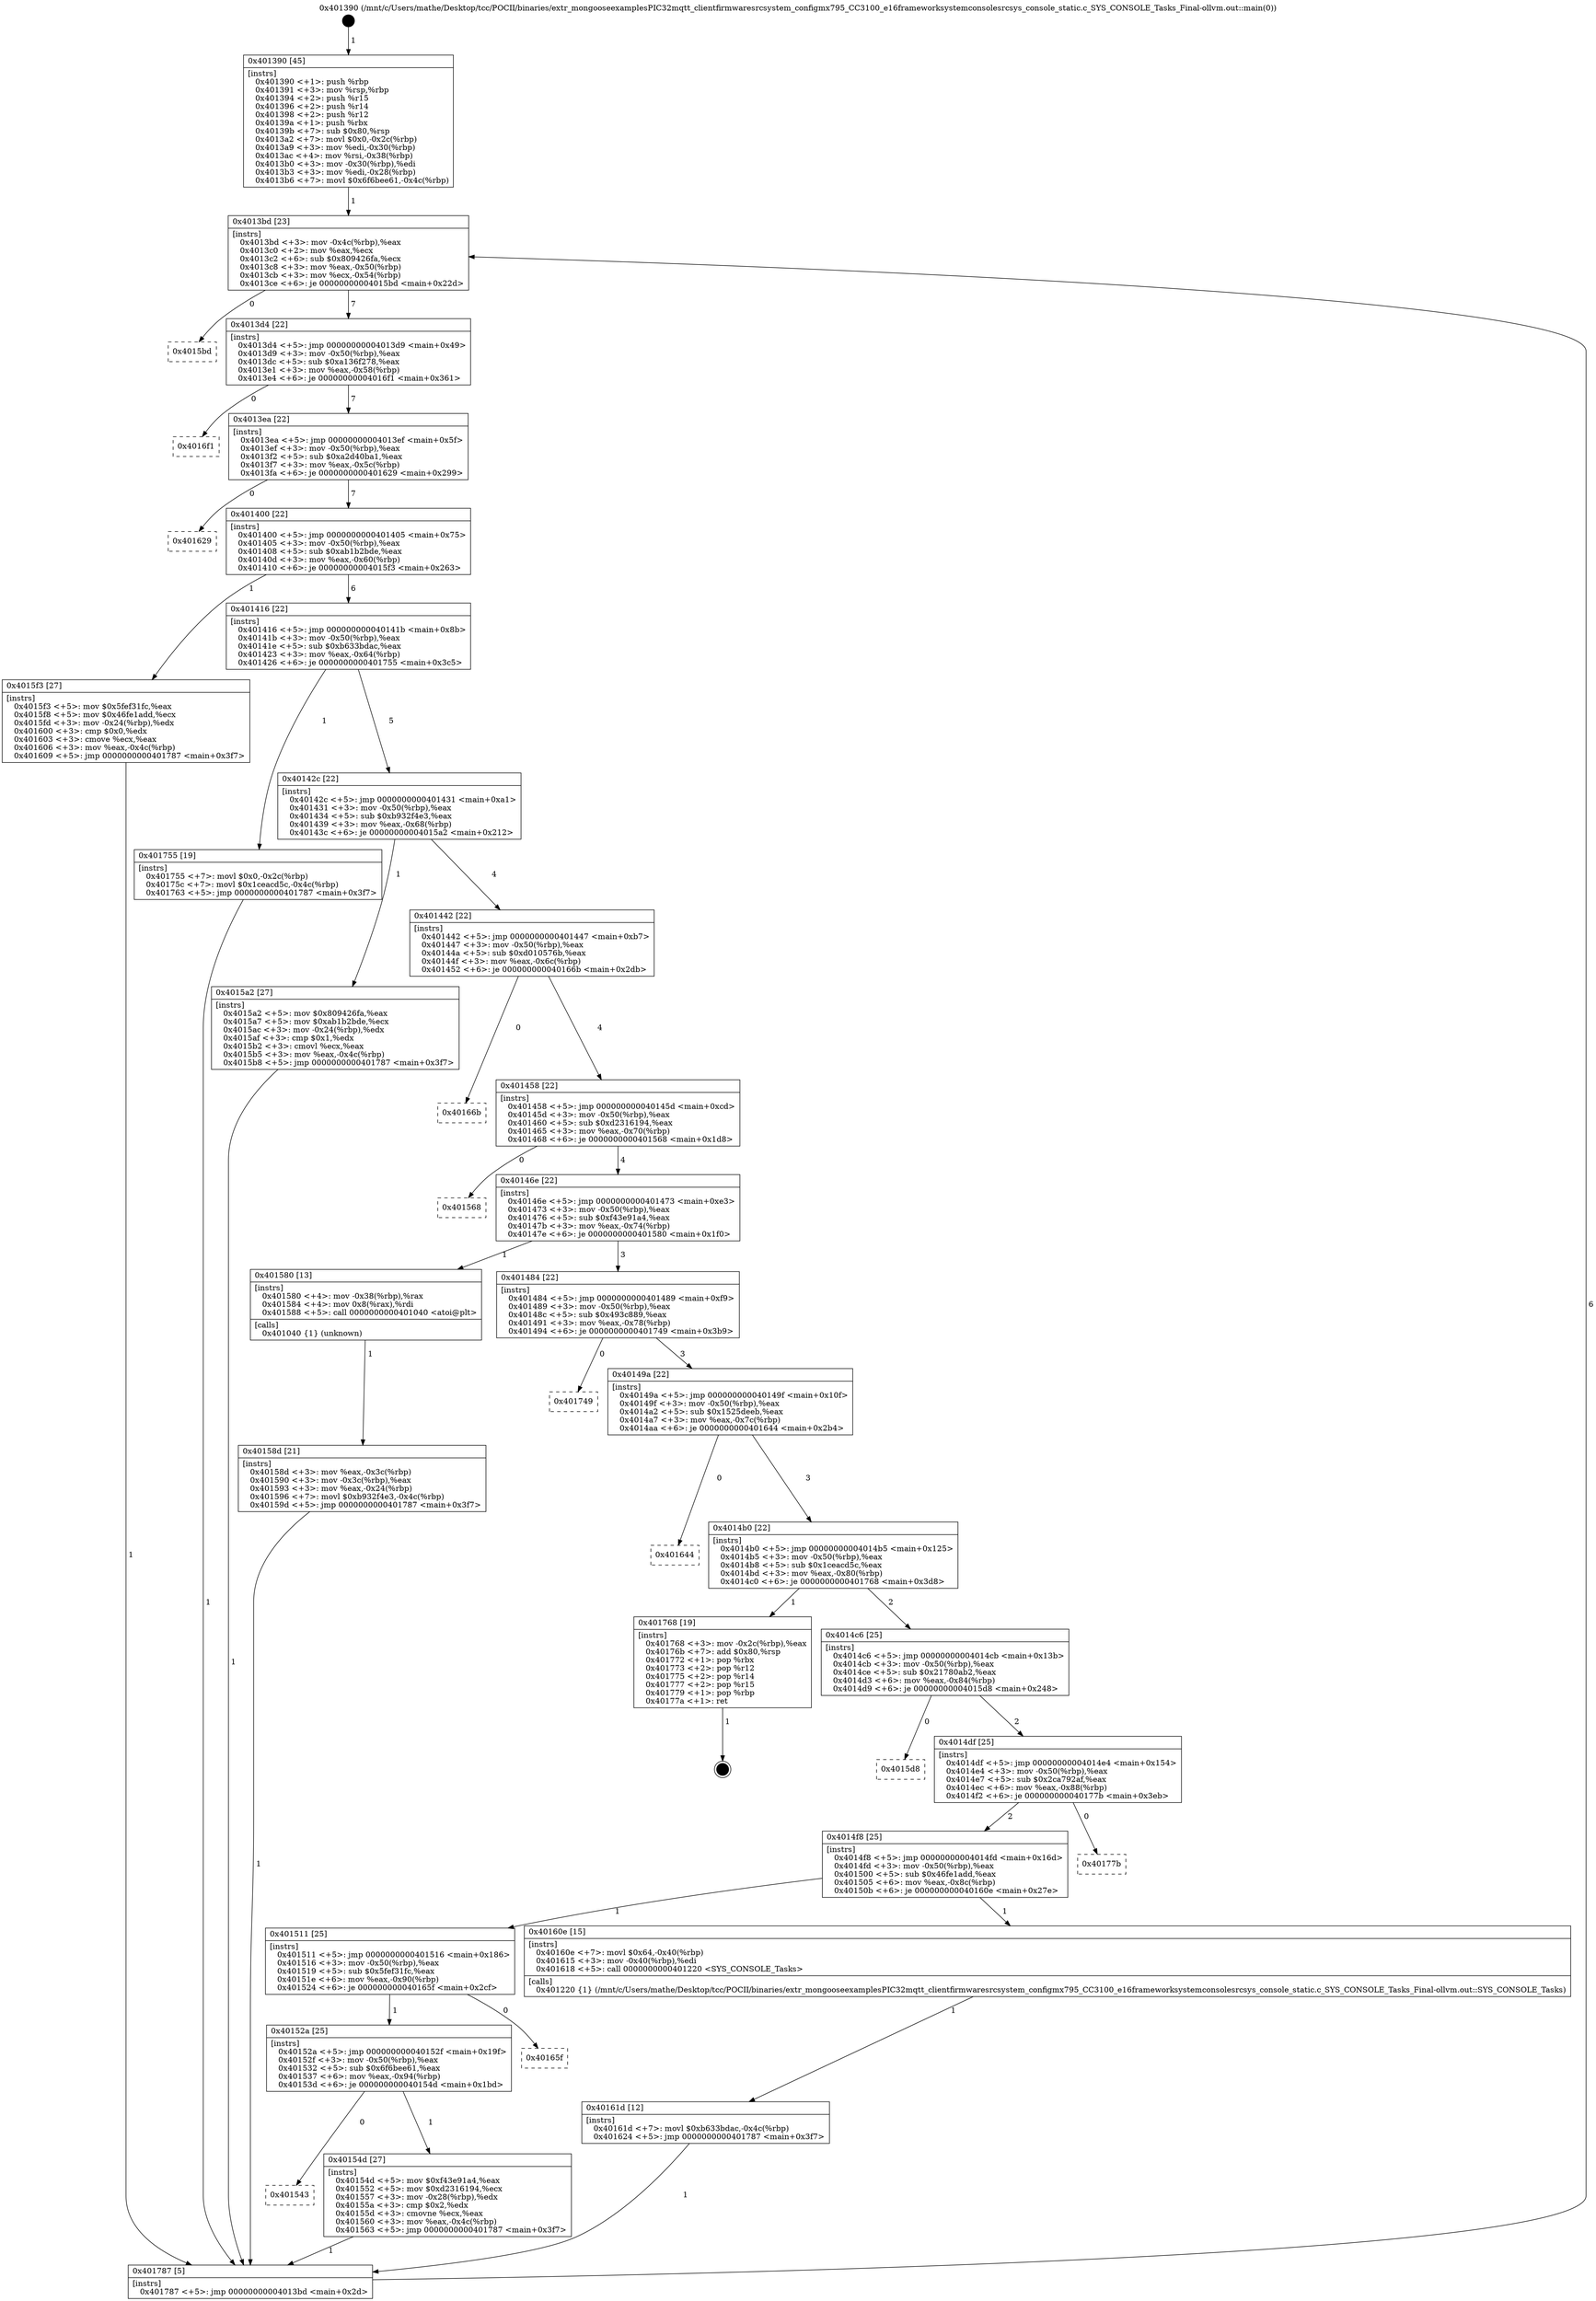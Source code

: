 digraph "0x401390" {
  label = "0x401390 (/mnt/c/Users/mathe/Desktop/tcc/POCII/binaries/extr_mongooseexamplesPIC32mqtt_clientfirmwaresrcsystem_configmx795_CC3100_e16frameworksystemconsolesrcsys_console_static.c_SYS_CONSOLE_Tasks_Final-ollvm.out::main(0))"
  labelloc = "t"
  node[shape=record]

  Entry [label="",width=0.3,height=0.3,shape=circle,fillcolor=black,style=filled]
  "0x4013bd" [label="{
     0x4013bd [23]\l
     | [instrs]\l
     &nbsp;&nbsp;0x4013bd \<+3\>: mov -0x4c(%rbp),%eax\l
     &nbsp;&nbsp;0x4013c0 \<+2\>: mov %eax,%ecx\l
     &nbsp;&nbsp;0x4013c2 \<+6\>: sub $0x809426fa,%ecx\l
     &nbsp;&nbsp;0x4013c8 \<+3\>: mov %eax,-0x50(%rbp)\l
     &nbsp;&nbsp;0x4013cb \<+3\>: mov %ecx,-0x54(%rbp)\l
     &nbsp;&nbsp;0x4013ce \<+6\>: je 00000000004015bd \<main+0x22d\>\l
  }"]
  "0x4015bd" [label="{
     0x4015bd\l
  }", style=dashed]
  "0x4013d4" [label="{
     0x4013d4 [22]\l
     | [instrs]\l
     &nbsp;&nbsp;0x4013d4 \<+5\>: jmp 00000000004013d9 \<main+0x49\>\l
     &nbsp;&nbsp;0x4013d9 \<+3\>: mov -0x50(%rbp),%eax\l
     &nbsp;&nbsp;0x4013dc \<+5\>: sub $0xa136f278,%eax\l
     &nbsp;&nbsp;0x4013e1 \<+3\>: mov %eax,-0x58(%rbp)\l
     &nbsp;&nbsp;0x4013e4 \<+6\>: je 00000000004016f1 \<main+0x361\>\l
  }"]
  Exit [label="",width=0.3,height=0.3,shape=circle,fillcolor=black,style=filled,peripheries=2]
  "0x4016f1" [label="{
     0x4016f1\l
  }", style=dashed]
  "0x4013ea" [label="{
     0x4013ea [22]\l
     | [instrs]\l
     &nbsp;&nbsp;0x4013ea \<+5\>: jmp 00000000004013ef \<main+0x5f\>\l
     &nbsp;&nbsp;0x4013ef \<+3\>: mov -0x50(%rbp),%eax\l
     &nbsp;&nbsp;0x4013f2 \<+5\>: sub $0xa2d40ba1,%eax\l
     &nbsp;&nbsp;0x4013f7 \<+3\>: mov %eax,-0x5c(%rbp)\l
     &nbsp;&nbsp;0x4013fa \<+6\>: je 0000000000401629 \<main+0x299\>\l
  }"]
  "0x40161d" [label="{
     0x40161d [12]\l
     | [instrs]\l
     &nbsp;&nbsp;0x40161d \<+7\>: movl $0xb633bdac,-0x4c(%rbp)\l
     &nbsp;&nbsp;0x401624 \<+5\>: jmp 0000000000401787 \<main+0x3f7\>\l
  }"]
  "0x401629" [label="{
     0x401629\l
  }", style=dashed]
  "0x401400" [label="{
     0x401400 [22]\l
     | [instrs]\l
     &nbsp;&nbsp;0x401400 \<+5\>: jmp 0000000000401405 \<main+0x75\>\l
     &nbsp;&nbsp;0x401405 \<+3\>: mov -0x50(%rbp),%eax\l
     &nbsp;&nbsp;0x401408 \<+5\>: sub $0xab1b2bde,%eax\l
     &nbsp;&nbsp;0x40140d \<+3\>: mov %eax,-0x60(%rbp)\l
     &nbsp;&nbsp;0x401410 \<+6\>: je 00000000004015f3 \<main+0x263\>\l
  }"]
  "0x40158d" [label="{
     0x40158d [21]\l
     | [instrs]\l
     &nbsp;&nbsp;0x40158d \<+3\>: mov %eax,-0x3c(%rbp)\l
     &nbsp;&nbsp;0x401590 \<+3\>: mov -0x3c(%rbp),%eax\l
     &nbsp;&nbsp;0x401593 \<+3\>: mov %eax,-0x24(%rbp)\l
     &nbsp;&nbsp;0x401596 \<+7\>: movl $0xb932f4e3,-0x4c(%rbp)\l
     &nbsp;&nbsp;0x40159d \<+5\>: jmp 0000000000401787 \<main+0x3f7\>\l
  }"]
  "0x4015f3" [label="{
     0x4015f3 [27]\l
     | [instrs]\l
     &nbsp;&nbsp;0x4015f3 \<+5\>: mov $0x5fef31fc,%eax\l
     &nbsp;&nbsp;0x4015f8 \<+5\>: mov $0x46fe1add,%ecx\l
     &nbsp;&nbsp;0x4015fd \<+3\>: mov -0x24(%rbp),%edx\l
     &nbsp;&nbsp;0x401600 \<+3\>: cmp $0x0,%edx\l
     &nbsp;&nbsp;0x401603 \<+3\>: cmove %ecx,%eax\l
     &nbsp;&nbsp;0x401606 \<+3\>: mov %eax,-0x4c(%rbp)\l
     &nbsp;&nbsp;0x401609 \<+5\>: jmp 0000000000401787 \<main+0x3f7\>\l
  }"]
  "0x401416" [label="{
     0x401416 [22]\l
     | [instrs]\l
     &nbsp;&nbsp;0x401416 \<+5\>: jmp 000000000040141b \<main+0x8b\>\l
     &nbsp;&nbsp;0x40141b \<+3\>: mov -0x50(%rbp),%eax\l
     &nbsp;&nbsp;0x40141e \<+5\>: sub $0xb633bdac,%eax\l
     &nbsp;&nbsp;0x401423 \<+3\>: mov %eax,-0x64(%rbp)\l
     &nbsp;&nbsp;0x401426 \<+6\>: je 0000000000401755 \<main+0x3c5\>\l
  }"]
  "0x401390" [label="{
     0x401390 [45]\l
     | [instrs]\l
     &nbsp;&nbsp;0x401390 \<+1\>: push %rbp\l
     &nbsp;&nbsp;0x401391 \<+3\>: mov %rsp,%rbp\l
     &nbsp;&nbsp;0x401394 \<+2\>: push %r15\l
     &nbsp;&nbsp;0x401396 \<+2\>: push %r14\l
     &nbsp;&nbsp;0x401398 \<+2\>: push %r12\l
     &nbsp;&nbsp;0x40139a \<+1\>: push %rbx\l
     &nbsp;&nbsp;0x40139b \<+7\>: sub $0x80,%rsp\l
     &nbsp;&nbsp;0x4013a2 \<+7\>: movl $0x0,-0x2c(%rbp)\l
     &nbsp;&nbsp;0x4013a9 \<+3\>: mov %edi,-0x30(%rbp)\l
     &nbsp;&nbsp;0x4013ac \<+4\>: mov %rsi,-0x38(%rbp)\l
     &nbsp;&nbsp;0x4013b0 \<+3\>: mov -0x30(%rbp),%edi\l
     &nbsp;&nbsp;0x4013b3 \<+3\>: mov %edi,-0x28(%rbp)\l
     &nbsp;&nbsp;0x4013b6 \<+7\>: movl $0x6f6bee61,-0x4c(%rbp)\l
  }"]
  "0x401755" [label="{
     0x401755 [19]\l
     | [instrs]\l
     &nbsp;&nbsp;0x401755 \<+7\>: movl $0x0,-0x2c(%rbp)\l
     &nbsp;&nbsp;0x40175c \<+7\>: movl $0x1ceacd5c,-0x4c(%rbp)\l
     &nbsp;&nbsp;0x401763 \<+5\>: jmp 0000000000401787 \<main+0x3f7\>\l
  }"]
  "0x40142c" [label="{
     0x40142c [22]\l
     | [instrs]\l
     &nbsp;&nbsp;0x40142c \<+5\>: jmp 0000000000401431 \<main+0xa1\>\l
     &nbsp;&nbsp;0x401431 \<+3\>: mov -0x50(%rbp),%eax\l
     &nbsp;&nbsp;0x401434 \<+5\>: sub $0xb932f4e3,%eax\l
     &nbsp;&nbsp;0x401439 \<+3\>: mov %eax,-0x68(%rbp)\l
     &nbsp;&nbsp;0x40143c \<+6\>: je 00000000004015a2 \<main+0x212\>\l
  }"]
  "0x401787" [label="{
     0x401787 [5]\l
     | [instrs]\l
     &nbsp;&nbsp;0x401787 \<+5\>: jmp 00000000004013bd \<main+0x2d\>\l
  }"]
  "0x4015a2" [label="{
     0x4015a2 [27]\l
     | [instrs]\l
     &nbsp;&nbsp;0x4015a2 \<+5\>: mov $0x809426fa,%eax\l
     &nbsp;&nbsp;0x4015a7 \<+5\>: mov $0xab1b2bde,%ecx\l
     &nbsp;&nbsp;0x4015ac \<+3\>: mov -0x24(%rbp),%edx\l
     &nbsp;&nbsp;0x4015af \<+3\>: cmp $0x1,%edx\l
     &nbsp;&nbsp;0x4015b2 \<+3\>: cmovl %ecx,%eax\l
     &nbsp;&nbsp;0x4015b5 \<+3\>: mov %eax,-0x4c(%rbp)\l
     &nbsp;&nbsp;0x4015b8 \<+5\>: jmp 0000000000401787 \<main+0x3f7\>\l
  }"]
  "0x401442" [label="{
     0x401442 [22]\l
     | [instrs]\l
     &nbsp;&nbsp;0x401442 \<+5\>: jmp 0000000000401447 \<main+0xb7\>\l
     &nbsp;&nbsp;0x401447 \<+3\>: mov -0x50(%rbp),%eax\l
     &nbsp;&nbsp;0x40144a \<+5\>: sub $0xd010576b,%eax\l
     &nbsp;&nbsp;0x40144f \<+3\>: mov %eax,-0x6c(%rbp)\l
     &nbsp;&nbsp;0x401452 \<+6\>: je 000000000040166b \<main+0x2db\>\l
  }"]
  "0x401543" [label="{
     0x401543\l
  }", style=dashed]
  "0x40166b" [label="{
     0x40166b\l
  }", style=dashed]
  "0x401458" [label="{
     0x401458 [22]\l
     | [instrs]\l
     &nbsp;&nbsp;0x401458 \<+5\>: jmp 000000000040145d \<main+0xcd\>\l
     &nbsp;&nbsp;0x40145d \<+3\>: mov -0x50(%rbp),%eax\l
     &nbsp;&nbsp;0x401460 \<+5\>: sub $0xd2316194,%eax\l
     &nbsp;&nbsp;0x401465 \<+3\>: mov %eax,-0x70(%rbp)\l
     &nbsp;&nbsp;0x401468 \<+6\>: je 0000000000401568 \<main+0x1d8\>\l
  }"]
  "0x40154d" [label="{
     0x40154d [27]\l
     | [instrs]\l
     &nbsp;&nbsp;0x40154d \<+5\>: mov $0xf43e91a4,%eax\l
     &nbsp;&nbsp;0x401552 \<+5\>: mov $0xd2316194,%ecx\l
     &nbsp;&nbsp;0x401557 \<+3\>: mov -0x28(%rbp),%edx\l
     &nbsp;&nbsp;0x40155a \<+3\>: cmp $0x2,%edx\l
     &nbsp;&nbsp;0x40155d \<+3\>: cmovne %ecx,%eax\l
     &nbsp;&nbsp;0x401560 \<+3\>: mov %eax,-0x4c(%rbp)\l
     &nbsp;&nbsp;0x401563 \<+5\>: jmp 0000000000401787 \<main+0x3f7\>\l
  }"]
  "0x401568" [label="{
     0x401568\l
  }", style=dashed]
  "0x40146e" [label="{
     0x40146e [22]\l
     | [instrs]\l
     &nbsp;&nbsp;0x40146e \<+5\>: jmp 0000000000401473 \<main+0xe3\>\l
     &nbsp;&nbsp;0x401473 \<+3\>: mov -0x50(%rbp),%eax\l
     &nbsp;&nbsp;0x401476 \<+5\>: sub $0xf43e91a4,%eax\l
     &nbsp;&nbsp;0x40147b \<+3\>: mov %eax,-0x74(%rbp)\l
     &nbsp;&nbsp;0x40147e \<+6\>: je 0000000000401580 \<main+0x1f0\>\l
  }"]
  "0x40152a" [label="{
     0x40152a [25]\l
     | [instrs]\l
     &nbsp;&nbsp;0x40152a \<+5\>: jmp 000000000040152f \<main+0x19f\>\l
     &nbsp;&nbsp;0x40152f \<+3\>: mov -0x50(%rbp),%eax\l
     &nbsp;&nbsp;0x401532 \<+5\>: sub $0x6f6bee61,%eax\l
     &nbsp;&nbsp;0x401537 \<+6\>: mov %eax,-0x94(%rbp)\l
     &nbsp;&nbsp;0x40153d \<+6\>: je 000000000040154d \<main+0x1bd\>\l
  }"]
  "0x401580" [label="{
     0x401580 [13]\l
     | [instrs]\l
     &nbsp;&nbsp;0x401580 \<+4\>: mov -0x38(%rbp),%rax\l
     &nbsp;&nbsp;0x401584 \<+4\>: mov 0x8(%rax),%rdi\l
     &nbsp;&nbsp;0x401588 \<+5\>: call 0000000000401040 \<atoi@plt\>\l
     | [calls]\l
     &nbsp;&nbsp;0x401040 \{1\} (unknown)\l
  }"]
  "0x401484" [label="{
     0x401484 [22]\l
     | [instrs]\l
     &nbsp;&nbsp;0x401484 \<+5\>: jmp 0000000000401489 \<main+0xf9\>\l
     &nbsp;&nbsp;0x401489 \<+3\>: mov -0x50(%rbp),%eax\l
     &nbsp;&nbsp;0x40148c \<+5\>: sub $0x493c889,%eax\l
     &nbsp;&nbsp;0x401491 \<+3\>: mov %eax,-0x78(%rbp)\l
     &nbsp;&nbsp;0x401494 \<+6\>: je 0000000000401749 \<main+0x3b9\>\l
  }"]
  "0x40165f" [label="{
     0x40165f\l
  }", style=dashed]
  "0x401749" [label="{
     0x401749\l
  }", style=dashed]
  "0x40149a" [label="{
     0x40149a [22]\l
     | [instrs]\l
     &nbsp;&nbsp;0x40149a \<+5\>: jmp 000000000040149f \<main+0x10f\>\l
     &nbsp;&nbsp;0x40149f \<+3\>: mov -0x50(%rbp),%eax\l
     &nbsp;&nbsp;0x4014a2 \<+5\>: sub $0x1525deeb,%eax\l
     &nbsp;&nbsp;0x4014a7 \<+3\>: mov %eax,-0x7c(%rbp)\l
     &nbsp;&nbsp;0x4014aa \<+6\>: je 0000000000401644 \<main+0x2b4\>\l
  }"]
  "0x401511" [label="{
     0x401511 [25]\l
     | [instrs]\l
     &nbsp;&nbsp;0x401511 \<+5\>: jmp 0000000000401516 \<main+0x186\>\l
     &nbsp;&nbsp;0x401516 \<+3\>: mov -0x50(%rbp),%eax\l
     &nbsp;&nbsp;0x401519 \<+5\>: sub $0x5fef31fc,%eax\l
     &nbsp;&nbsp;0x40151e \<+6\>: mov %eax,-0x90(%rbp)\l
     &nbsp;&nbsp;0x401524 \<+6\>: je 000000000040165f \<main+0x2cf\>\l
  }"]
  "0x401644" [label="{
     0x401644\l
  }", style=dashed]
  "0x4014b0" [label="{
     0x4014b0 [22]\l
     | [instrs]\l
     &nbsp;&nbsp;0x4014b0 \<+5\>: jmp 00000000004014b5 \<main+0x125\>\l
     &nbsp;&nbsp;0x4014b5 \<+3\>: mov -0x50(%rbp),%eax\l
     &nbsp;&nbsp;0x4014b8 \<+5\>: sub $0x1ceacd5c,%eax\l
     &nbsp;&nbsp;0x4014bd \<+3\>: mov %eax,-0x80(%rbp)\l
     &nbsp;&nbsp;0x4014c0 \<+6\>: je 0000000000401768 \<main+0x3d8\>\l
  }"]
  "0x40160e" [label="{
     0x40160e [15]\l
     | [instrs]\l
     &nbsp;&nbsp;0x40160e \<+7\>: movl $0x64,-0x40(%rbp)\l
     &nbsp;&nbsp;0x401615 \<+3\>: mov -0x40(%rbp),%edi\l
     &nbsp;&nbsp;0x401618 \<+5\>: call 0000000000401220 \<SYS_CONSOLE_Tasks\>\l
     | [calls]\l
     &nbsp;&nbsp;0x401220 \{1\} (/mnt/c/Users/mathe/Desktop/tcc/POCII/binaries/extr_mongooseexamplesPIC32mqtt_clientfirmwaresrcsystem_configmx795_CC3100_e16frameworksystemconsolesrcsys_console_static.c_SYS_CONSOLE_Tasks_Final-ollvm.out::SYS_CONSOLE_Tasks)\l
  }"]
  "0x401768" [label="{
     0x401768 [19]\l
     | [instrs]\l
     &nbsp;&nbsp;0x401768 \<+3\>: mov -0x2c(%rbp),%eax\l
     &nbsp;&nbsp;0x40176b \<+7\>: add $0x80,%rsp\l
     &nbsp;&nbsp;0x401772 \<+1\>: pop %rbx\l
     &nbsp;&nbsp;0x401773 \<+2\>: pop %r12\l
     &nbsp;&nbsp;0x401775 \<+2\>: pop %r14\l
     &nbsp;&nbsp;0x401777 \<+2\>: pop %r15\l
     &nbsp;&nbsp;0x401779 \<+1\>: pop %rbp\l
     &nbsp;&nbsp;0x40177a \<+1\>: ret\l
  }"]
  "0x4014c6" [label="{
     0x4014c6 [25]\l
     | [instrs]\l
     &nbsp;&nbsp;0x4014c6 \<+5\>: jmp 00000000004014cb \<main+0x13b\>\l
     &nbsp;&nbsp;0x4014cb \<+3\>: mov -0x50(%rbp),%eax\l
     &nbsp;&nbsp;0x4014ce \<+5\>: sub $0x21780ab2,%eax\l
     &nbsp;&nbsp;0x4014d3 \<+6\>: mov %eax,-0x84(%rbp)\l
     &nbsp;&nbsp;0x4014d9 \<+6\>: je 00000000004015d8 \<main+0x248\>\l
  }"]
  "0x4014f8" [label="{
     0x4014f8 [25]\l
     | [instrs]\l
     &nbsp;&nbsp;0x4014f8 \<+5\>: jmp 00000000004014fd \<main+0x16d\>\l
     &nbsp;&nbsp;0x4014fd \<+3\>: mov -0x50(%rbp),%eax\l
     &nbsp;&nbsp;0x401500 \<+5\>: sub $0x46fe1add,%eax\l
     &nbsp;&nbsp;0x401505 \<+6\>: mov %eax,-0x8c(%rbp)\l
     &nbsp;&nbsp;0x40150b \<+6\>: je 000000000040160e \<main+0x27e\>\l
  }"]
  "0x4015d8" [label="{
     0x4015d8\l
  }", style=dashed]
  "0x4014df" [label="{
     0x4014df [25]\l
     | [instrs]\l
     &nbsp;&nbsp;0x4014df \<+5\>: jmp 00000000004014e4 \<main+0x154\>\l
     &nbsp;&nbsp;0x4014e4 \<+3\>: mov -0x50(%rbp),%eax\l
     &nbsp;&nbsp;0x4014e7 \<+5\>: sub $0x2ca792af,%eax\l
     &nbsp;&nbsp;0x4014ec \<+6\>: mov %eax,-0x88(%rbp)\l
     &nbsp;&nbsp;0x4014f2 \<+6\>: je 000000000040177b \<main+0x3eb\>\l
  }"]
  "0x40177b" [label="{
     0x40177b\l
  }", style=dashed]
  Entry -> "0x401390" [label=" 1"]
  "0x4013bd" -> "0x4015bd" [label=" 0"]
  "0x4013bd" -> "0x4013d4" [label=" 7"]
  "0x401768" -> Exit [label=" 1"]
  "0x4013d4" -> "0x4016f1" [label=" 0"]
  "0x4013d4" -> "0x4013ea" [label=" 7"]
  "0x401755" -> "0x401787" [label=" 1"]
  "0x4013ea" -> "0x401629" [label=" 0"]
  "0x4013ea" -> "0x401400" [label=" 7"]
  "0x40161d" -> "0x401787" [label=" 1"]
  "0x401400" -> "0x4015f3" [label=" 1"]
  "0x401400" -> "0x401416" [label=" 6"]
  "0x40160e" -> "0x40161d" [label=" 1"]
  "0x401416" -> "0x401755" [label=" 1"]
  "0x401416" -> "0x40142c" [label=" 5"]
  "0x4015f3" -> "0x401787" [label=" 1"]
  "0x40142c" -> "0x4015a2" [label=" 1"]
  "0x40142c" -> "0x401442" [label=" 4"]
  "0x4015a2" -> "0x401787" [label=" 1"]
  "0x401442" -> "0x40166b" [label=" 0"]
  "0x401442" -> "0x401458" [label=" 4"]
  "0x40158d" -> "0x401787" [label=" 1"]
  "0x401458" -> "0x401568" [label=" 0"]
  "0x401458" -> "0x40146e" [label=" 4"]
  "0x401580" -> "0x40158d" [label=" 1"]
  "0x40146e" -> "0x401580" [label=" 1"]
  "0x40146e" -> "0x401484" [label=" 3"]
  "0x401390" -> "0x4013bd" [label=" 1"]
  "0x401484" -> "0x401749" [label=" 0"]
  "0x401484" -> "0x40149a" [label=" 3"]
  "0x40154d" -> "0x401787" [label=" 1"]
  "0x40149a" -> "0x401644" [label=" 0"]
  "0x40149a" -> "0x4014b0" [label=" 3"]
  "0x40152a" -> "0x40154d" [label=" 1"]
  "0x4014b0" -> "0x401768" [label=" 1"]
  "0x4014b0" -> "0x4014c6" [label=" 2"]
  "0x401787" -> "0x4013bd" [label=" 6"]
  "0x4014c6" -> "0x4015d8" [label=" 0"]
  "0x4014c6" -> "0x4014df" [label=" 2"]
  "0x401511" -> "0x40165f" [label=" 0"]
  "0x4014df" -> "0x40177b" [label=" 0"]
  "0x4014df" -> "0x4014f8" [label=" 2"]
  "0x401511" -> "0x40152a" [label=" 1"]
  "0x4014f8" -> "0x40160e" [label=" 1"]
  "0x4014f8" -> "0x401511" [label=" 1"]
  "0x40152a" -> "0x401543" [label=" 0"]
}
